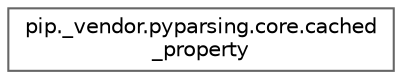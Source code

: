 digraph "Graphical Class Hierarchy"
{
 // LATEX_PDF_SIZE
  bgcolor="transparent";
  edge [fontname=Helvetica,fontsize=10,labelfontname=Helvetica,labelfontsize=10];
  node [fontname=Helvetica,fontsize=10,shape=box,height=0.2,width=0.4];
  rankdir="LR";
  Node0 [id="Node000000",label="pip._vendor.pyparsing.core.cached\l_property",height=0.2,width=0.4,color="grey40", fillcolor="white", style="filled",URL="$d3/dbd/classpip_1_1__vendor_1_1pyparsing_1_1core_1_1cached__property.html",tooltip=" "];
}
